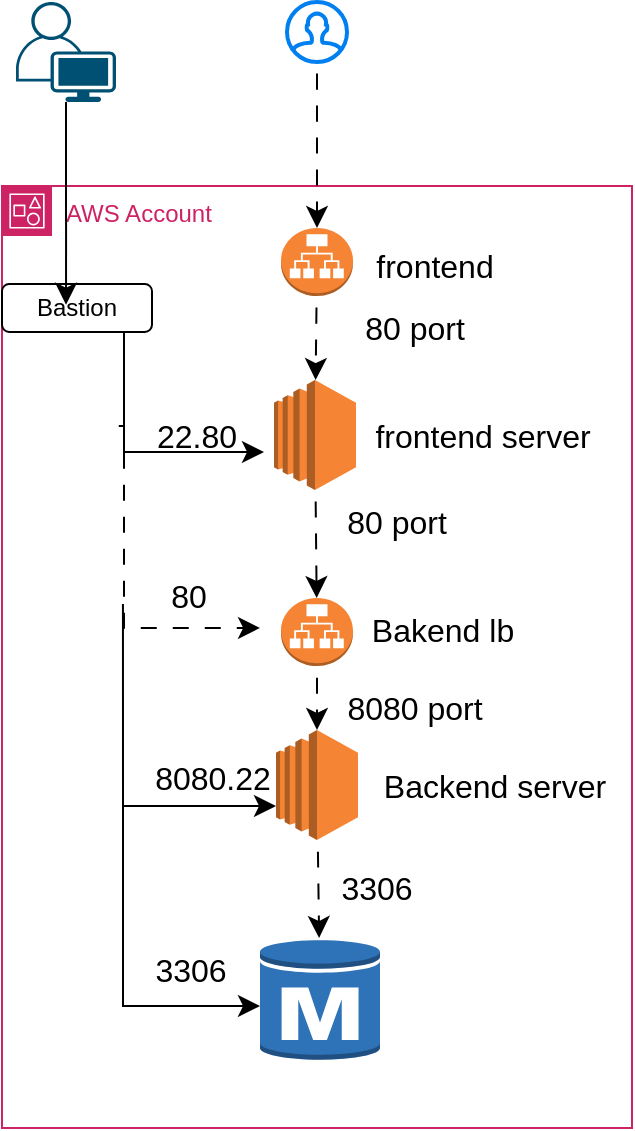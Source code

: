 <mxfile version="24.8.4">
  <diagram name="Page-1" id="TcBEI-lmVaPYY45xjhYe">
    <mxGraphModel dx="1105" dy="986" grid="0" gridSize="10" guides="1" tooltips="1" connect="1" arrows="1" fold="1" page="0" pageScale="1" pageWidth="850" pageHeight="1100" math="0" shadow="0">
      <root>
        <mxCell id="0" />
        <mxCell id="1" parent="0" />
        <mxCell id="QYFna1sIxnMdein1uJTW-1" value="AWS Account" style="points=[[0,0],[0.25,0],[0.5,0],[0.75,0],[1,0],[1,0.25],[1,0.5],[1,0.75],[1,1],[0.75,1],[0.5,1],[0.25,1],[0,1],[0,0.75],[0,0.5],[0,0.25]];outlineConnect=0;gradientColor=none;html=1;whiteSpace=wrap;fontSize=12;fontStyle=0;container=1;pointerEvents=0;collapsible=0;recursiveResize=0;shape=mxgraph.aws4.group;grIcon=mxgraph.aws4.group_account;strokeColor=#CD2264;fillColor=none;verticalAlign=top;align=left;spacingLeft=30;fontColor=#CD2264;dashed=0;" vertex="1" parent="1">
          <mxGeometry x="88" y="-103" width="315" height="471" as="geometry" />
        </mxCell>
        <mxCell id="QYFna1sIxnMdein1uJTW-13" value="" style="edgeStyle=none;curved=1;rounded=0;orthogonalLoop=1;jettySize=auto;html=1;fontSize=12;startSize=8;endSize=8;flowAnimation=1;" edge="1" parent="QYFna1sIxnMdein1uJTW-1" source="QYFna1sIxnMdein1uJTW-6" target="QYFna1sIxnMdein1uJTW-11">
          <mxGeometry relative="1" as="geometry" />
        </mxCell>
        <mxCell id="QYFna1sIxnMdein1uJTW-6" value="" style="outlineConnect=0;dashed=0;verticalLabelPosition=bottom;verticalAlign=top;align=center;html=1;shape=mxgraph.aws3.application_load_balancer;fillColor=#F58534;gradientColor=none;" vertex="1" parent="QYFna1sIxnMdein1uJTW-1">
          <mxGeometry x="139.5" y="21" width="36" height="34" as="geometry" />
        </mxCell>
        <mxCell id="QYFna1sIxnMdein1uJTW-9" value="frontend" style="text;html=1;align=center;verticalAlign=middle;resizable=0;points=[];autosize=1;strokeColor=none;fillColor=none;fontSize=16;" vertex="1" parent="QYFna1sIxnMdein1uJTW-1">
          <mxGeometry x="177" y="24" width="77" height="31" as="geometry" />
        </mxCell>
        <mxCell id="QYFna1sIxnMdein1uJTW-17" value="" style="edgeStyle=none;curved=1;rounded=0;orthogonalLoop=1;jettySize=auto;html=1;fontSize=12;startSize=8;endSize=8;flowAnimation=1;" edge="1" parent="QYFna1sIxnMdein1uJTW-1" source="QYFna1sIxnMdein1uJTW-11" target="QYFna1sIxnMdein1uJTW-16">
          <mxGeometry relative="1" as="geometry" />
        </mxCell>
        <mxCell id="QYFna1sIxnMdein1uJTW-11" value="" style="outlineConnect=0;dashed=0;verticalLabelPosition=bottom;verticalAlign=top;align=center;html=1;shape=mxgraph.aws3.ec2;fillColor=#F58534;gradientColor=none;" vertex="1" parent="QYFna1sIxnMdein1uJTW-1">
          <mxGeometry x="136" y="97" width="41" height="55" as="geometry" />
        </mxCell>
        <mxCell id="QYFna1sIxnMdein1uJTW-14" value="frontend server" style="text;html=1;align=center;verticalAlign=middle;resizable=0;points=[];autosize=1;strokeColor=none;fillColor=none;fontSize=16;" vertex="1" parent="QYFna1sIxnMdein1uJTW-1">
          <mxGeometry x="177" y="109" width="126" height="31" as="geometry" />
        </mxCell>
        <mxCell id="QYFna1sIxnMdein1uJTW-15" value="80 port&lt;div&gt;&lt;br&gt;&lt;/div&gt;&lt;div&gt;&lt;br&gt;&lt;/div&gt;" style="text;html=1;align=center;verticalAlign=middle;resizable=0;points=[];autosize=1;strokeColor=none;fillColor=none;fontSize=16;" vertex="1" parent="QYFna1sIxnMdein1uJTW-1">
          <mxGeometry x="172" y="55" width="68" height="70" as="geometry" />
        </mxCell>
        <mxCell id="QYFna1sIxnMdein1uJTW-20" value="" style="edgeStyle=none;curved=1;rounded=0;orthogonalLoop=1;jettySize=auto;html=1;fontSize=12;startSize=8;endSize=8;flowAnimation=1;" edge="1" parent="QYFna1sIxnMdein1uJTW-1" source="QYFna1sIxnMdein1uJTW-16" target="QYFna1sIxnMdein1uJTW-19">
          <mxGeometry relative="1" as="geometry" />
        </mxCell>
        <mxCell id="QYFna1sIxnMdein1uJTW-16" value="" style="outlineConnect=0;dashed=0;verticalLabelPosition=bottom;verticalAlign=top;align=center;html=1;shape=mxgraph.aws3.application_load_balancer;fillColor=#F58534;gradientColor=none;" vertex="1" parent="QYFna1sIxnMdein1uJTW-1">
          <mxGeometry x="139.5" y="206" width="36" height="34" as="geometry" />
        </mxCell>
        <mxCell id="QYFna1sIxnMdein1uJTW-18" value="Bakend lb" style="text;html=1;align=center;verticalAlign=middle;resizable=0;points=[];autosize=1;strokeColor=none;fillColor=none;fontSize=16;" vertex="1" parent="QYFna1sIxnMdein1uJTW-1">
          <mxGeometry x="175.5" y="206" width="89" height="31" as="geometry" />
        </mxCell>
        <mxCell id="QYFna1sIxnMdein1uJTW-27" value="" style="edgeStyle=none;curved=1;rounded=0;orthogonalLoop=1;jettySize=auto;html=1;fontSize=12;startSize=8;endSize=8;flowAnimation=1;" edge="1" parent="QYFna1sIxnMdein1uJTW-1" source="QYFna1sIxnMdein1uJTW-19" target="QYFna1sIxnMdein1uJTW-26">
          <mxGeometry relative="1" as="geometry" />
        </mxCell>
        <mxCell id="QYFna1sIxnMdein1uJTW-19" value="" style="outlineConnect=0;dashed=0;verticalLabelPosition=bottom;verticalAlign=top;align=center;html=1;shape=mxgraph.aws3.ec2;fillColor=#F58534;gradientColor=none;" vertex="1" parent="QYFna1sIxnMdein1uJTW-1">
          <mxGeometry x="137" y="272" width="41" height="55" as="geometry" />
        </mxCell>
        <mxCell id="QYFna1sIxnMdein1uJTW-21" value="Backend server" style="text;html=1;align=center;verticalAlign=middle;resizable=0;points=[];autosize=1;strokeColor=none;fillColor=none;fontSize=16;" vertex="1" parent="QYFna1sIxnMdein1uJTW-1">
          <mxGeometry x="181" y="284" width="129" height="31" as="geometry" />
        </mxCell>
        <mxCell id="QYFna1sIxnMdein1uJTW-23" value="80 port" style="text;html=1;align=center;verticalAlign=middle;resizable=0;points=[];autosize=1;strokeColor=none;fillColor=none;fontSize=16;" vertex="1" parent="QYFna1sIxnMdein1uJTW-1">
          <mxGeometry x="163" y="152" width="68" height="31" as="geometry" />
        </mxCell>
        <mxCell id="QYFna1sIxnMdein1uJTW-25" value="8080 port" style="text;html=1;align=center;verticalAlign=middle;resizable=0;points=[];autosize=1;strokeColor=none;fillColor=none;fontSize=16;" vertex="1" parent="QYFna1sIxnMdein1uJTW-1">
          <mxGeometry x="163" y="245" width="86" height="31" as="geometry" />
        </mxCell>
        <mxCell id="QYFna1sIxnMdein1uJTW-26" value="" style="outlineConnect=0;dashed=0;verticalLabelPosition=bottom;verticalAlign=top;align=center;html=1;shape=mxgraph.aws3.rds_db_instance;fillColor=#2E73B8;gradientColor=none;" vertex="1" parent="QYFna1sIxnMdein1uJTW-1">
          <mxGeometry x="129" y="376" width="60" height="62" as="geometry" />
        </mxCell>
        <mxCell id="QYFna1sIxnMdein1uJTW-28" value="3306" style="text;html=1;align=center;verticalAlign=middle;resizable=0;points=[];autosize=1;strokeColor=none;fillColor=none;fontSize=16;" vertex="1" parent="QYFna1sIxnMdein1uJTW-1">
          <mxGeometry x="160" y="335" width="54" height="31" as="geometry" />
        </mxCell>
        <mxCell id="QYFna1sIxnMdein1uJTW-29" value="Bastion" style="rounded=1;whiteSpace=wrap;html=1;" vertex="1" parent="QYFna1sIxnMdein1uJTW-1">
          <mxGeometry y="49" width="75" height="24" as="geometry" />
        </mxCell>
        <mxCell id="QYFna1sIxnMdein1uJTW-32" value="" style="edgeStyle=segmentEdgeStyle;endArrow=classic;html=1;curved=0;rounded=0;endSize=8;startSize=8;sourcePerimeterSpacing=0;targetPerimeterSpacing=0;fontSize=12;" edge="1" parent="QYFna1sIxnMdein1uJTW-1">
          <mxGeometry width="140" relative="1" as="geometry">
            <mxPoint x="17" y="73" as="sourcePoint" />
            <mxPoint x="131" y="133" as="targetPoint" />
            <Array as="points">
              <mxPoint x="61" y="73" />
              <mxPoint x="61" y="133" />
            </Array>
          </mxGeometry>
        </mxCell>
        <mxCell id="QYFna1sIxnMdein1uJTW-33" value="" style="edgeStyle=segmentEdgeStyle;endArrow=classic;html=1;curved=0;rounded=0;endSize=8;startSize=8;sourcePerimeterSpacing=0;targetPerimeterSpacing=0;fontSize=12;flowAnimation=1;" edge="1" parent="QYFna1sIxnMdein1uJTW-1">
          <mxGeometry width="140" relative="1" as="geometry">
            <mxPoint x="52.51" y="120" as="sourcePoint" />
            <mxPoint x="129.01" y="220.95" as="targetPoint" />
            <Array as="points">
              <mxPoint x="61" y="120" />
              <mxPoint x="61" y="221" />
            </Array>
          </mxGeometry>
        </mxCell>
        <mxCell id="QYFna1sIxnMdein1uJTW-35" value="" style="edgeStyle=segmentEdgeStyle;endArrow=classic;html=1;curved=0;rounded=0;endSize=8;startSize=8;sourcePerimeterSpacing=0;targetPerimeterSpacing=0;fontSize=12;" edge="1" parent="QYFna1sIxnMdein1uJTW-1" target="QYFna1sIxnMdein1uJTW-19">
          <mxGeometry width="140" relative="1" as="geometry">
            <mxPoint x="60.47" y="209.05" as="sourcePoint" />
            <mxPoint x="149.47" y="327" as="targetPoint" />
            <Array as="points">
              <mxPoint x="61" y="310" />
            </Array>
          </mxGeometry>
        </mxCell>
        <mxCell id="QYFna1sIxnMdein1uJTW-36" value="22.80" style="text;html=1;align=center;verticalAlign=middle;resizable=0;points=[];autosize=1;strokeColor=none;fillColor=none;fontSize=16;" vertex="1" parent="QYFna1sIxnMdein1uJTW-1">
          <mxGeometry x="68" y="109" width="58" height="31" as="geometry" />
        </mxCell>
        <mxCell id="QYFna1sIxnMdein1uJTW-38" value="8080.22" style="text;html=1;align=center;verticalAlign=middle;resizable=0;points=[];autosize=1;strokeColor=none;fillColor=none;fontSize=16;" vertex="1" parent="QYFna1sIxnMdein1uJTW-1">
          <mxGeometry x="67" y="280.5" width="76" height="31" as="geometry" />
        </mxCell>
        <mxCell id="QYFna1sIxnMdein1uJTW-39" value="" style="edgeStyle=segmentEdgeStyle;endArrow=classic;html=1;curved=0;rounded=0;endSize=8;startSize=8;sourcePerimeterSpacing=0;targetPerimeterSpacing=0;fontSize=12;" edge="1" parent="QYFna1sIxnMdein1uJTW-1" target="QYFna1sIxnMdein1uJTW-26">
          <mxGeometry width="140" relative="1" as="geometry">
            <mxPoint x="60.5" y="309" as="sourcePoint" />
            <mxPoint x="149.5" y="426.95" as="targetPoint" />
            <Array as="points">
              <mxPoint x="61" y="410" />
            </Array>
          </mxGeometry>
        </mxCell>
        <mxCell id="QYFna1sIxnMdein1uJTW-40" value="3306" style="text;html=1;align=center;verticalAlign=middle;resizable=0;points=[];autosize=1;strokeColor=none;fillColor=none;fontSize=16;" vertex="1" parent="QYFna1sIxnMdein1uJTW-1">
          <mxGeometry x="67" y="376" width="54" height="31" as="geometry" />
        </mxCell>
        <mxCell id="QYFna1sIxnMdein1uJTW-5" style="edgeStyle=none;curved=1;rounded=0;orthogonalLoop=1;jettySize=auto;html=1;fontSize=12;startSize=8;endSize=8;flowAnimation=1;" edge="1" parent="1" source="QYFna1sIxnMdein1uJTW-2" target="QYFna1sIxnMdein1uJTW-6">
          <mxGeometry relative="1" as="geometry" />
        </mxCell>
        <mxCell id="QYFna1sIxnMdein1uJTW-2" value="" style="html=1;verticalLabelPosition=bottom;align=center;labelBackgroundColor=#ffffff;verticalAlign=top;strokeWidth=2;strokeColor=#0080F0;shadow=0;dashed=0;shape=mxgraph.ios7.icons.user;" vertex="1" parent="1">
          <mxGeometry x="230.5" y="-195" width="30" height="30" as="geometry" />
        </mxCell>
        <mxCell id="QYFna1sIxnMdein1uJTW-37" value="80" style="text;html=1;align=center;verticalAlign=middle;resizable=0;points=[];autosize=1;strokeColor=none;fillColor=none;fontSize=16;" vertex="1" parent="1">
          <mxGeometry x="162.5" y="86.5" width="36" height="31" as="geometry" />
        </mxCell>
        <mxCell id="QYFna1sIxnMdein1uJTW-41" value="" style="points=[[0.35,0,0],[0.98,0.51,0],[1,0.71,0],[0.67,1,0],[0,0.795,0],[0,0.65,0]];verticalLabelPosition=bottom;sketch=0;html=1;verticalAlign=top;aspect=fixed;align=center;pointerEvents=1;shape=mxgraph.cisco19.user;fillColor=#005073;strokeColor=none;" vertex="1" parent="1">
          <mxGeometry x="95" y="-195" width="50" height="50" as="geometry" />
        </mxCell>
        <mxCell id="QYFna1sIxnMdein1uJTW-43" style="edgeStyle=none;curved=1;rounded=0;orthogonalLoop=1;jettySize=auto;html=1;entryX=0.427;entryY=0.432;entryDx=0;entryDy=0;entryPerimeter=0;fontSize=12;startSize=8;endSize=8;" edge="1" parent="1" source="QYFna1sIxnMdein1uJTW-41" target="QYFna1sIxnMdein1uJTW-29">
          <mxGeometry relative="1" as="geometry" />
        </mxCell>
      </root>
    </mxGraphModel>
  </diagram>
</mxfile>
